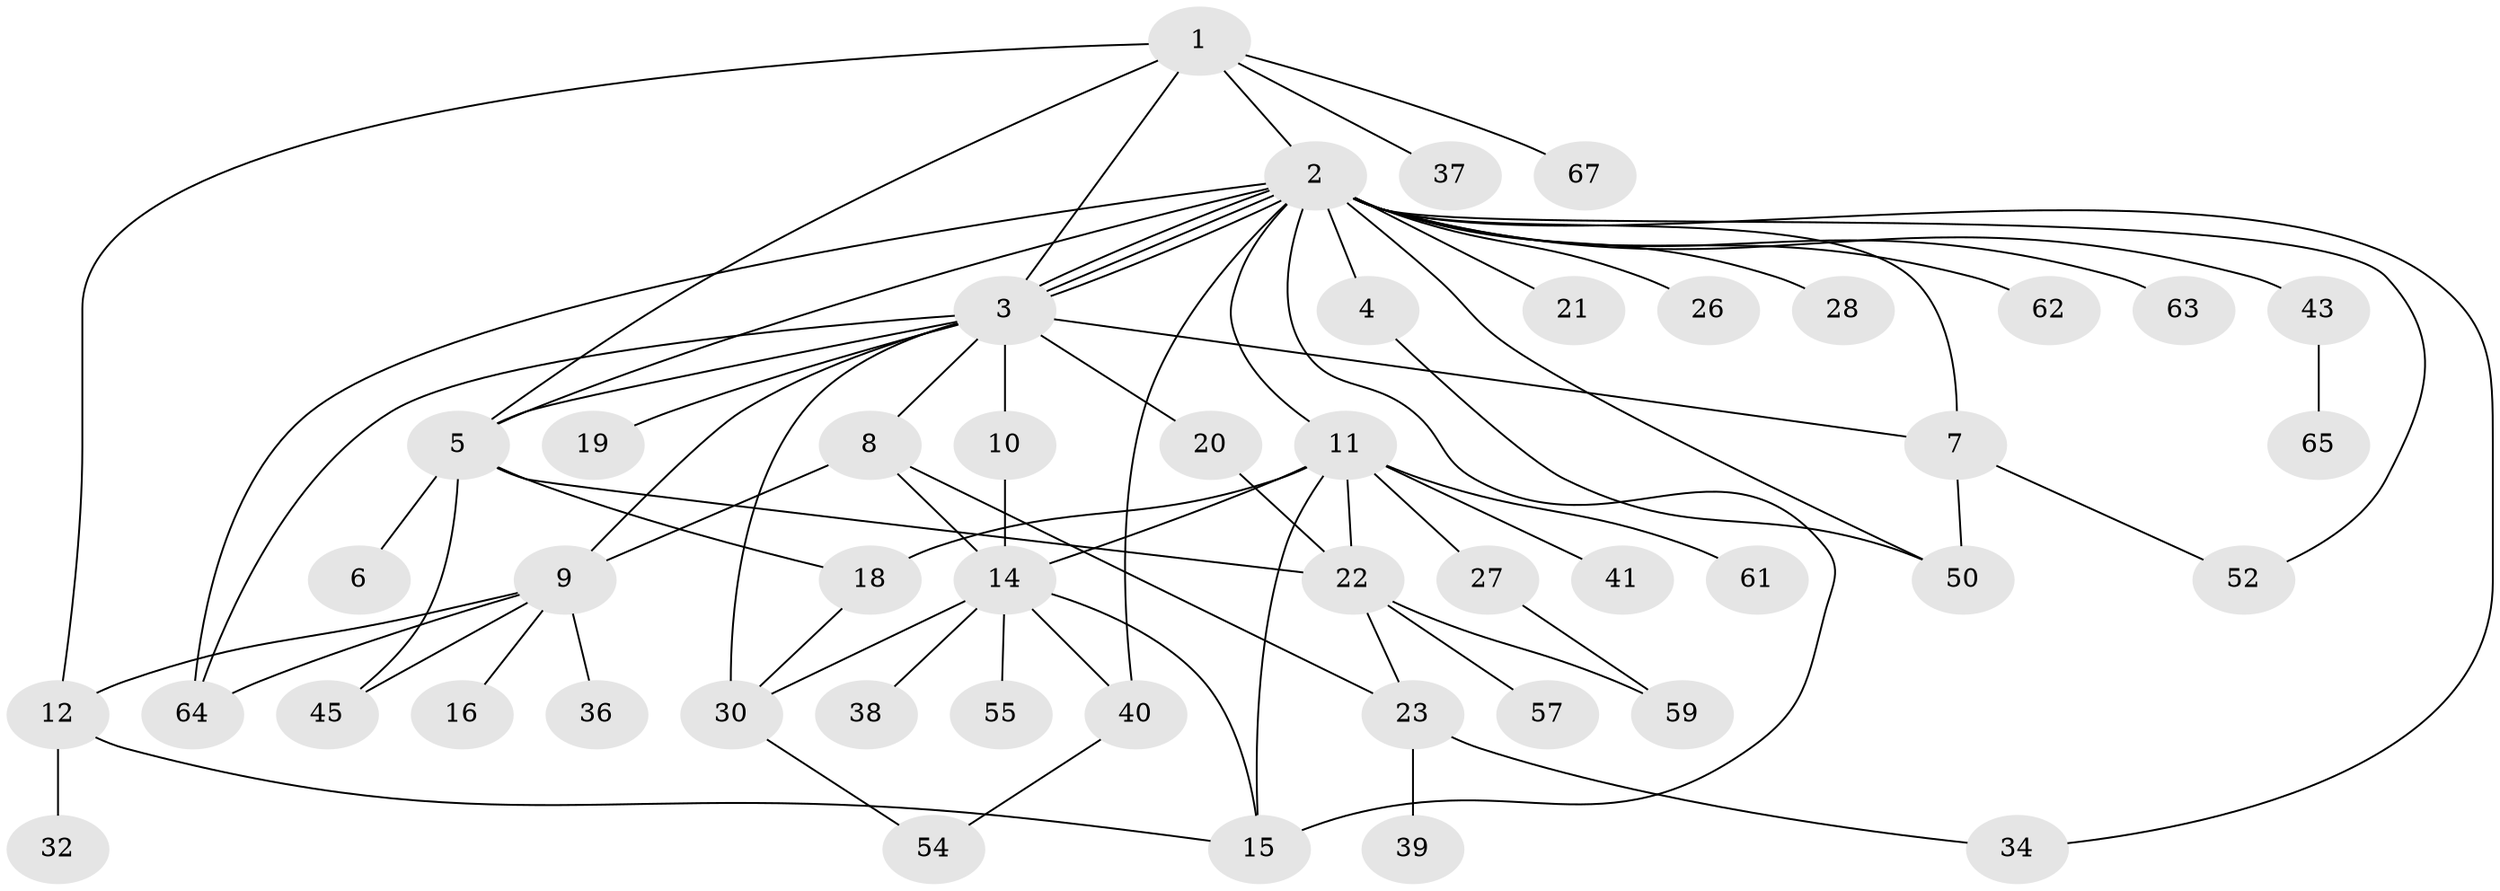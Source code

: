 // original degree distribution, {7: 0.029850746268656716, 20: 0.014925373134328358, 13: 0.014925373134328358, 3: 0.14925373134328357, 6: 0.014925373134328358, 1: 0.43283582089552236, 4: 0.029850746268656716, 5: 0.04477611940298507, 8: 0.029850746268656716, 2: 0.22388059701492538, 9: 0.014925373134328358}
// Generated by graph-tools (version 1.1) at 2025/41/03/06/25 10:41:46]
// undirected, 47 vertices, 75 edges
graph export_dot {
graph [start="1"]
  node [color=gray90,style=filled];
  1 [super="+51"];
  2 [super="+17"];
  3 [super="+60"];
  4 [super="+47"];
  5 [super="+33"];
  6;
  7 [super="+44"];
  8 [super="+31"];
  9 [super="+24"];
  10;
  11 [super="+58"];
  12 [super="+13"];
  14 [super="+42"];
  15 [super="+56"];
  16;
  18;
  19;
  20;
  21;
  22 [super="+29"];
  23 [super="+25"];
  26;
  27 [super="+35"];
  28;
  30 [super="+66"];
  32;
  34 [super="+48"];
  36;
  37;
  38;
  39;
  40 [super="+46"];
  41 [super="+53"];
  43;
  45 [super="+49"];
  50;
  52;
  54;
  55;
  57;
  59;
  61;
  62;
  63;
  64;
  65;
  67;
  1 -- 2;
  1 -- 3;
  1 -- 5;
  1 -- 12;
  1 -- 37;
  1 -- 67;
  2 -- 3;
  2 -- 3;
  2 -- 3;
  2 -- 4;
  2 -- 5;
  2 -- 7;
  2 -- 11;
  2 -- 15;
  2 -- 21;
  2 -- 26;
  2 -- 28;
  2 -- 40;
  2 -- 43;
  2 -- 50;
  2 -- 52;
  2 -- 63;
  2 -- 64;
  2 -- 62;
  2 -- 34;
  3 -- 7;
  3 -- 8;
  3 -- 9;
  3 -- 10;
  3 -- 19;
  3 -- 20;
  3 -- 30;
  3 -- 64;
  3 -- 5;
  4 -- 50;
  5 -- 6;
  5 -- 18;
  5 -- 22;
  5 -- 45;
  7 -- 50;
  7 -- 52;
  8 -- 9;
  8 -- 14;
  8 -- 23;
  9 -- 12;
  9 -- 16;
  9 -- 36;
  9 -- 45;
  9 -- 64;
  10 -- 14;
  11 -- 14;
  11 -- 15;
  11 -- 18;
  11 -- 22;
  11 -- 27;
  11 -- 41;
  11 -- 61;
  12 -- 15;
  12 -- 32;
  14 -- 38;
  14 -- 40;
  14 -- 55;
  14 -- 15;
  14 -- 30;
  18 -- 30;
  20 -- 22;
  22 -- 57;
  22 -- 59;
  22 -- 23;
  23 -- 39;
  23 -- 34;
  27 -- 59;
  30 -- 54;
  40 -- 54;
  43 -- 65;
}
